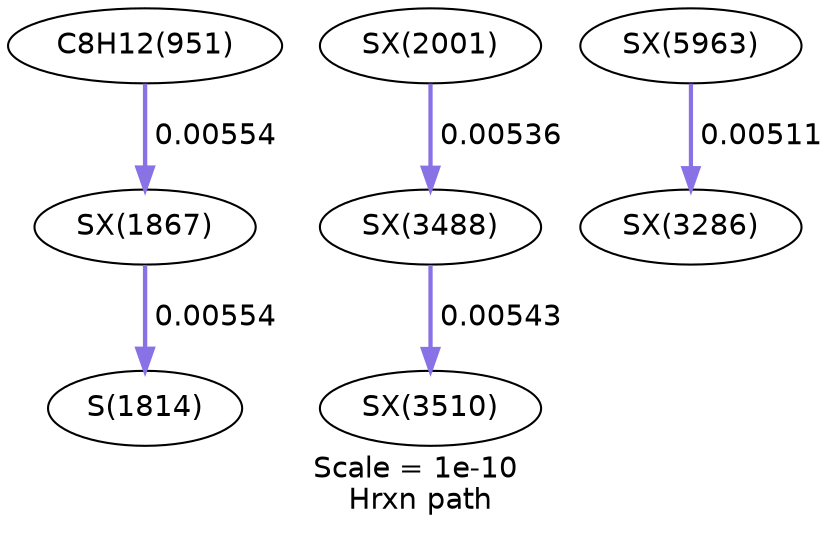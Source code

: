 digraph reaction_paths {
center=1;
s145 -> s27[fontname="Helvetica", style="setlinewidth(2.08)", arrowsize=1.04, color="0.7, 0.506, 0.9"
, label=" 0.00554"];
s20 -> s145[fontname="Helvetica", style="setlinewidth(2.08)", arrowsize=1.04, color="0.7, 0.506, 0.9"
, label=" 0.00554"];
s152 -> s202[fontname="Helvetica", style="setlinewidth(2.05)", arrowsize=1.03, color="0.7, 0.505, 0.9"
, label=" 0.00536"];
s202 -> s203[fontname="Helvetica", style="setlinewidth(2.06)", arrowsize=1.03, color="0.7, 0.505, 0.9"
, label=" 0.00543"];
s268 -> s198[fontname="Helvetica", style="setlinewidth(2.02)", arrowsize=1.01, color="0.7, 0.505, 0.9"
, label=" 0.00511"];
s20 [ fontname="Helvetica", label="C8H12(951)"];
s27 [ fontname="Helvetica", label="S(1814)"];
s145 [ fontname="Helvetica", label="SX(1867)"];
s152 [ fontname="Helvetica", label="SX(2001)"];
s198 [ fontname="Helvetica", label="SX(3286)"];
s202 [ fontname="Helvetica", label="SX(3488)"];
s203 [ fontname="Helvetica", label="SX(3510)"];
s268 [ fontname="Helvetica", label="SX(5963)"];
 label = "Scale = 1e-10\l Hrxn path";
 fontname = "Helvetica";
}
